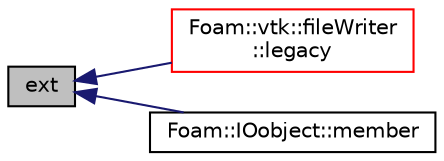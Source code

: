 digraph "ext"
{
  bgcolor="transparent";
  edge [fontname="Helvetica",fontsize="10",labelfontname="Helvetica",labelfontsize="10"];
  node [fontname="Helvetica",fontsize="10",shape=record];
  rankdir="LR";
  Node1 [label="ext",height=0.2,width=0.4,color="black", fillcolor="grey75", style="filled" fontcolor="black"];
  Node1 -> Node2 [dir="back",color="midnightblue",fontsize="10",style="solid",fontname="Helvetica"];
  Node2 [label="Foam::vtk::fileWriter\l::legacy",height=0.2,width=0.4,color="red",URL="$classFoam_1_1vtk_1_1fileWriter.html#a339c7bb3560c72a48b5a841cb5216e63",tooltip="Commonly used query. "];
  Node1 -> Node3 [dir="back",color="midnightblue",fontsize="10",style="solid",fontname="Helvetica"];
  Node3 [label="Foam::IOobject::member",height=0.2,width=0.4,color="black",URL="$classFoam_1_1IOobject.html#a258f50de4872dedfbfdac366a14014c7",tooltip="Return member (name without the extension) "];
}
